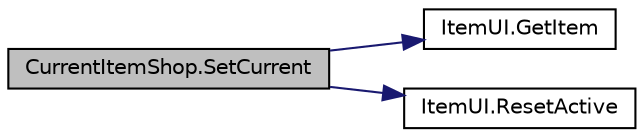 digraph "CurrentItemShop.SetCurrent"
{
 // INTERACTIVE_SVG=YES
 // LATEX_PDF_SIZE
  bgcolor="transparent";
  edge [fontname="Helvetica",fontsize="10",labelfontname="Helvetica",labelfontsize="10"];
  node [fontname="Helvetica",fontsize="10",shape=record];
  rankdir="LR";
  Node1 [label="CurrentItemShop.SetCurrent",height=0.2,width=0.4,color="black", fillcolor="grey75", style="filled", fontcolor="black",tooltip=" "];
  Node1 -> Node2 [color="midnightblue",fontsize="10",style="solid",fontname="Helvetica"];
  Node2 [label="ItemUI.GetItem",height=0.2,width=0.4,color="black",URL="$class_item_u_i.html#a3621f37c3d29275407a00265d7823825",tooltip=" "];
  Node1 -> Node3 [color="midnightblue",fontsize="10",style="solid",fontname="Helvetica"];
  Node3 [label="ItemUI.ResetActive",height=0.2,width=0.4,color="black",URL="$class_item_u_i.html#af1bd6a6501f51af9f49a53a5a1a871e4",tooltip=" "];
}

